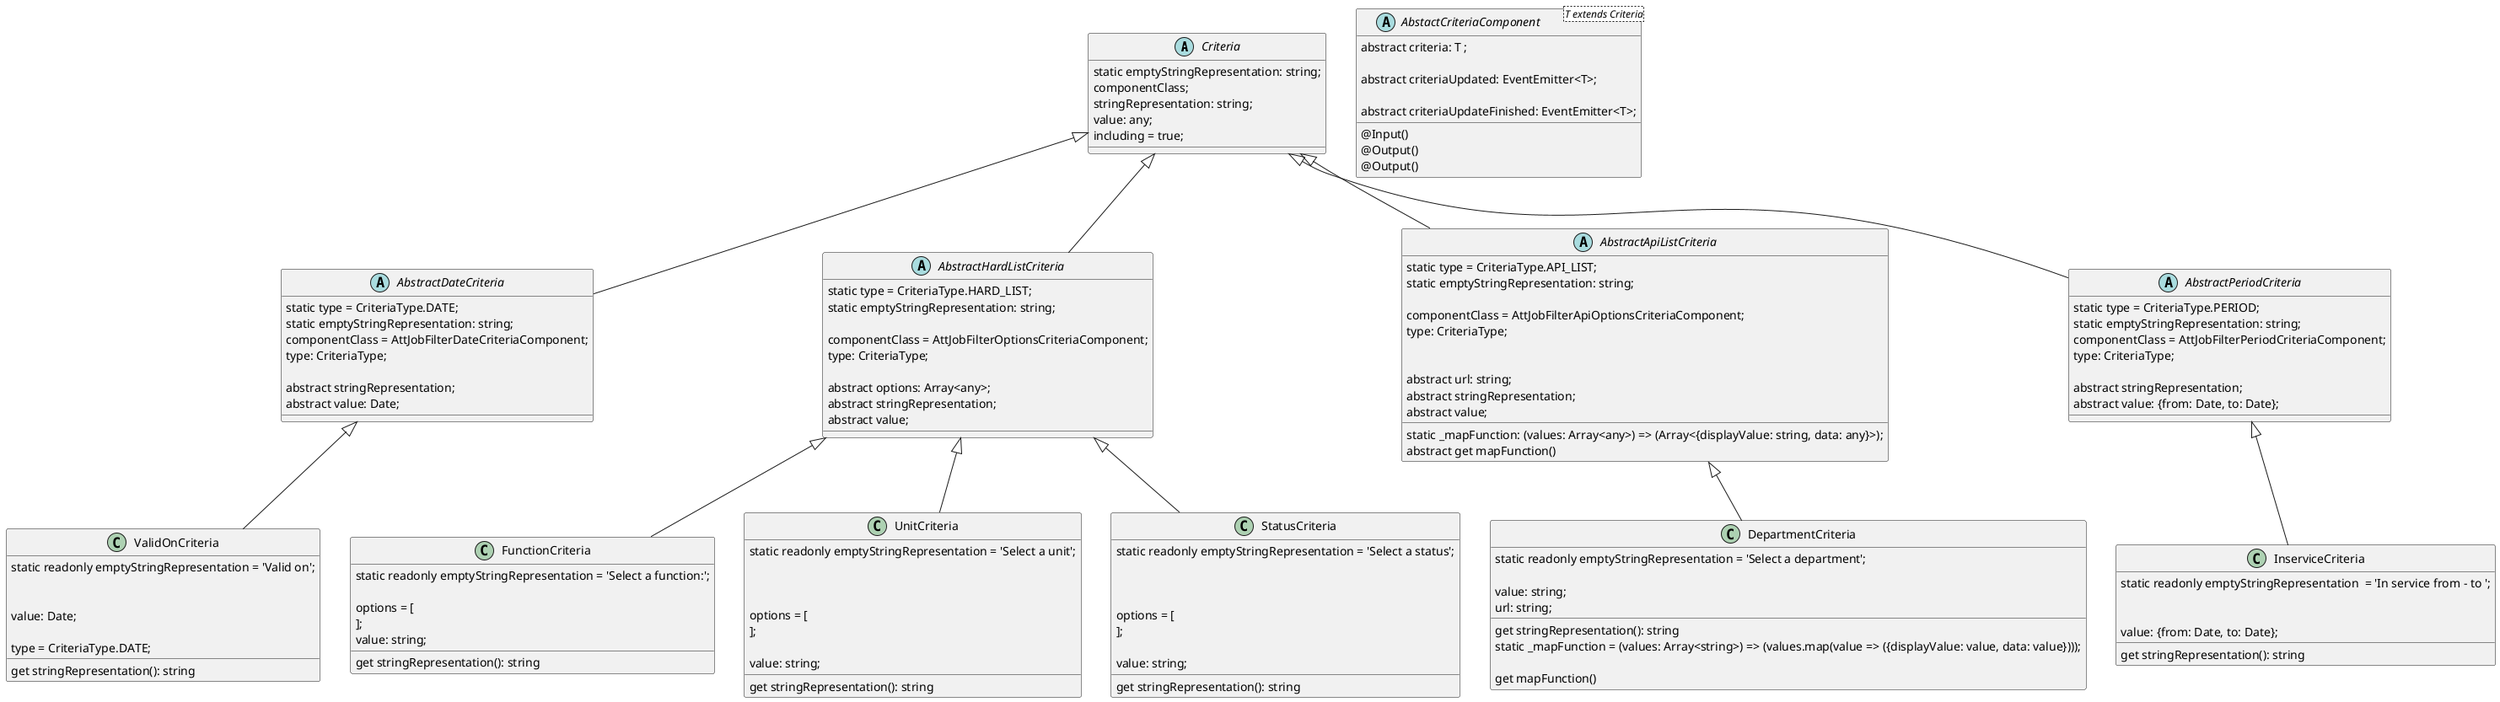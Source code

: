 @startuml



' ********* CLASSES AND INTERFACES ********* ' 

abstract class Criteria {
    static emptyStringRepresentation: string;
    componentClass;
    stringRepresentation: string;
    value: any;
    including = true;
}


abstract class AbstractDateCriteria extends Criteria {

    static type = CriteriaType.DATE;
    static emptyStringRepresentation: string;
    componentClass = AttJobFilterDateCriteriaComponent;
    type: CriteriaType;

    abstract stringRepresentation;
    abstract value: Date;


}

abstract class AbstractHardListCriteria extends Criteria {

    static type = CriteriaType.HARD_LIST;
    static emptyStringRepresentation: string;

    componentClass = AttJobFilterOptionsCriteriaComponent;
    type: CriteriaType;

    abstract options: Array<any>;
    abstract stringRepresentation;
    abstract value;



}

abstract class AbstractApiListCriteria extends Criteria {

    static type = CriteriaType.API_LIST;
    static emptyStringRepresentation: string;
    static _mapFunction: (values: Array<any>) => (Array<{displayValue: string, data: any}>);

    componentClass = AttJobFilterApiOptionsCriteriaComponent;
    type: CriteriaType;


    abstract url: string;
    abstract stringRepresentation;
    abstract value;

    abstract get mapFunction()


}

abstract class AbstractPeriodCriteria extends Criteria {

    static type = CriteriaType.PERIOD;
    static emptyStringRepresentation: string;
    componentClass = AttJobFilterPeriodCriteriaComponent;
    type: CriteriaType;

    abstract stringRepresentation;
    abstract value: {from: Date, to: Date};

}

class FunctionCriteria extends AbstractHardListCriteria {

    get stringRepresentation(): string 

    static readonly emptyStringRepresentation = 'Select a function:';

    options = [
        'Software Engineer', 'Test Engineer', 'Functional Analyst'
    ];
    value: string;
}

class ValidOnCriteria extends AbstractDateCriteria {

    static readonly emptyStringRepresentation = 'Valid on';

    get stringRepresentation(): string 

    value: Date;

    type = CriteriaType.DATE;
}

class UnitCriteria extends AbstractHardListCriteria {


    static readonly emptyStringRepresentation = 'Select a unit';

    get stringRepresentation(): string 


    options = [
        'UNIT 1',
        'An other unit ',
        'the best unit ',
        'no body want to be in this unit ',
    ];

    value: string;

}

class StatusCriteria extends AbstractHardListCriteria {

    static readonly emptyStringRepresentation = 'Select a status';

    get stringRepresentation(): string


    options = [
        'In Service', 'Out of service'
    ];

    value: string;
}

class DepartmentCriteria extends AbstractApiListCriteria {

    get stringRepresentation(): string 

    static readonly emptyStringRepresentation = 'Select a department';

    value: string;
    url: string;

    static _mapFunction = (values: Array<string>) => (values.map(value => ({displayValue: value, data: value})));

    get mapFunction() 

}


class InserviceCriteria extends AbstractPeriodCriteria {

    static readonly emptyStringRepresentation  = 'In service from - to ';

    get stringRepresentation(): string 

    value: {from: Date, to: Date};
}






' ********* COMPONENTS ********* ' 

abstract class AbstactCriteriaComponent<T extends Criteria> {


    @Input()
    abstract criteria: T ;

    @Output()
    abstract criteriaUpdated: EventEmitter<T>;

    @Output()
    abstract criteriaUpdateFinished: EventEmitter<T>;


}






' ********* RELATIONS ********* ' 

@enduml